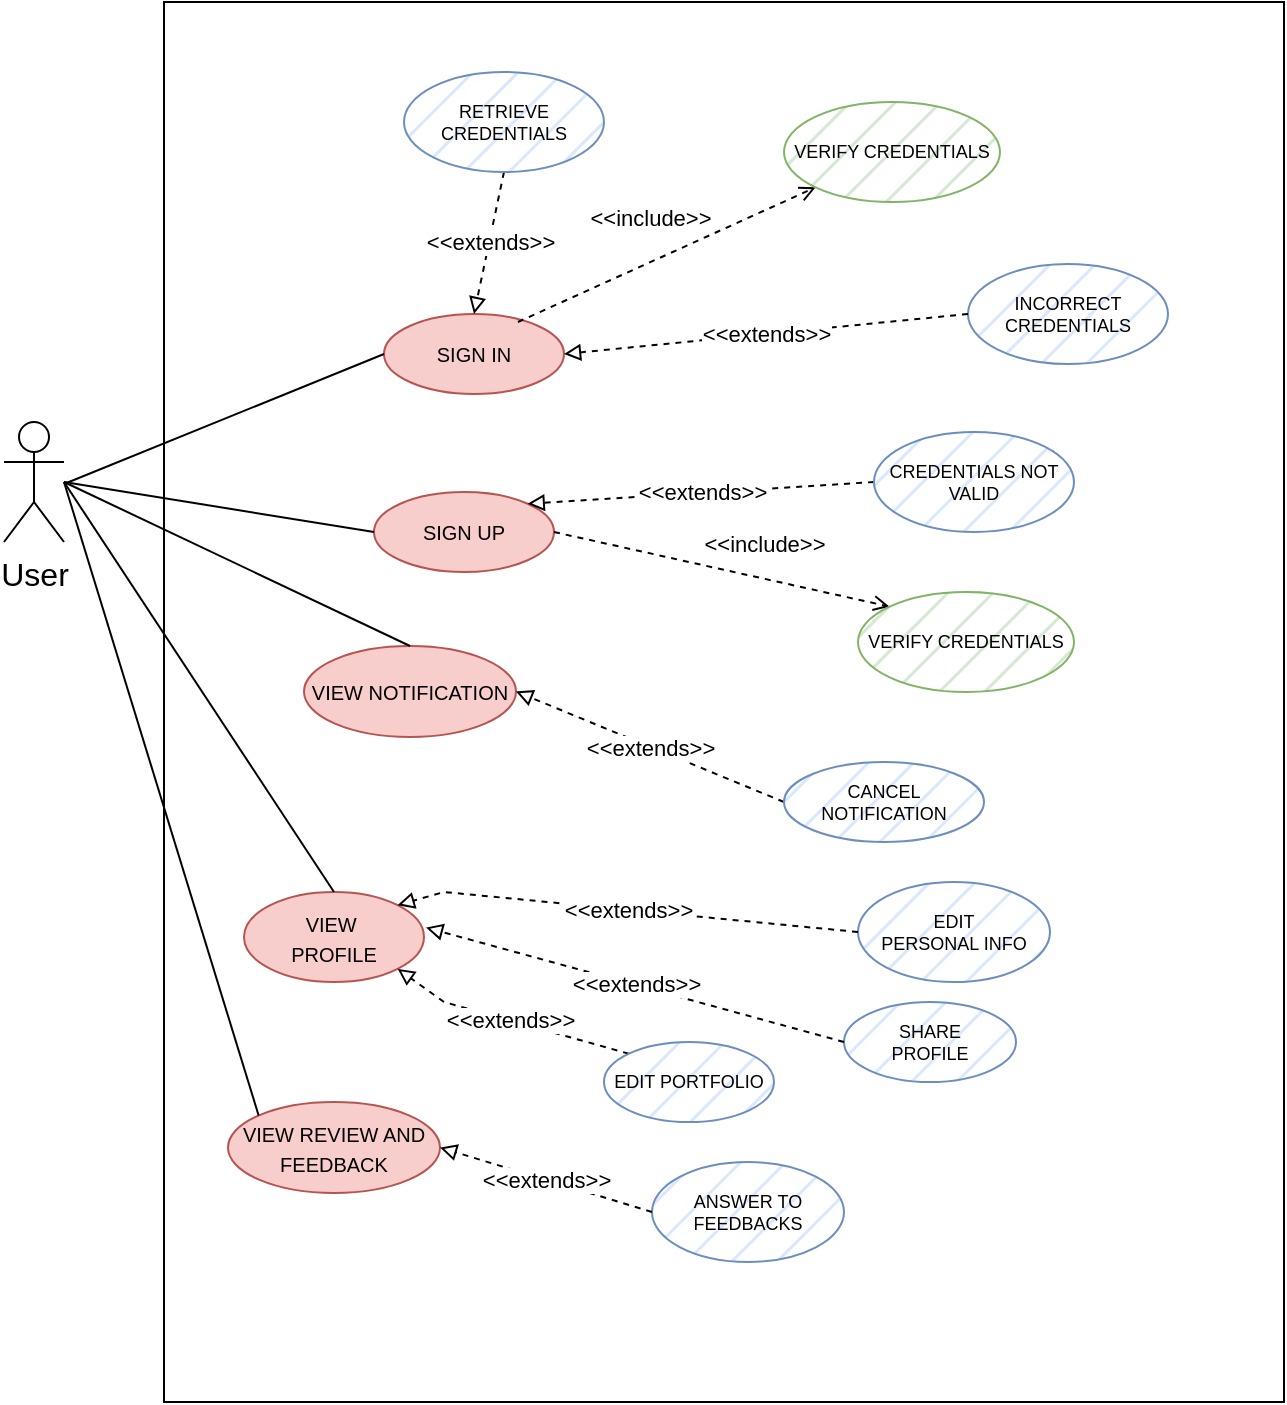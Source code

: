 <mxfile version="21.0.7" type="github">
  <diagram name="Pagina-1" id="8j_9WyPeeoJBeD8P9ccP">
    <mxGraphModel dx="3175" dy="900" grid="1" gridSize="10" guides="1" tooltips="1" connect="1" arrows="1" fold="1" page="1" pageScale="1" pageWidth="827" pageHeight="1169" math="0" shadow="0">
      <root>
        <mxCell id="0" />
        <mxCell id="1" parent="0" />
        <mxCell id="5QfRz2Dah1hT-SZcgMO9-1" value="User" style="shape=umlActor;verticalLabelPosition=bottom;verticalAlign=top;html=1;outlineConnect=0;fontSize=16;" vertex="1" parent="1">
          <mxGeometry x="-960" y="450" width="30" height="60" as="geometry" />
        </mxCell>
        <mxCell id="5QfRz2Dah1hT-SZcgMO9-2" value="" style="rounded=0;whiteSpace=wrap;html=1;" vertex="1" parent="1">
          <mxGeometry x="-880" y="240" width="560" height="700" as="geometry" />
        </mxCell>
        <mxCell id="5QfRz2Dah1hT-SZcgMO9-3" value="&lt;font style=&quot;font-size: 10px;&quot;&gt;SIGN UP&lt;/font&gt;" style="ellipse;whiteSpace=wrap;html=1;fillColor=#f8cecc;strokeColor=#b85450;" vertex="1" parent="1">
          <mxGeometry x="-775" y="485" width="90" height="40" as="geometry" />
        </mxCell>
        <mxCell id="5QfRz2Dah1hT-SZcgMO9-4" value="&lt;font style=&quot;font-size: 10px;&quot;&gt;SIGN IN&lt;/font&gt;" style="ellipse;whiteSpace=wrap;html=1;fillColor=#f8cecc;strokeColor=#b85450;" vertex="1" parent="1">
          <mxGeometry x="-770" y="396" width="90" height="40" as="geometry" />
        </mxCell>
        <mxCell id="5QfRz2Dah1hT-SZcgMO9-5" value="&lt;font style=&quot;font-size: 9px;&quot;&gt;INCORRECT&lt;br style=&quot;font-size: 9px;&quot;&gt;CREDENTIALS&lt;/font&gt;" style="ellipse;whiteSpace=wrap;html=1;fillColor=#dae8fc;strokeColor=#6c8ebf;fontSize=9;strokeWidth=1;fillStyle=hatch;" vertex="1" parent="1">
          <mxGeometry x="-478" y="371" width="100" height="50" as="geometry" />
        </mxCell>
        <mxCell id="5QfRz2Dah1hT-SZcgMO9-6" value="&amp;lt;&amp;lt;extends&amp;gt;&amp;gt;" style="endArrow=block;endFill=0;html=1;rounded=0;dashed=1;exitX=0;exitY=0.5;exitDx=0;exitDy=0;entryX=1;entryY=0.5;entryDx=0;entryDy=0;" edge="1" parent="1" source="5QfRz2Dah1hT-SZcgMO9-5" target="5QfRz2Dah1hT-SZcgMO9-4">
          <mxGeometry x="-0.005" width="160" relative="1" as="geometry">
            <mxPoint x="-610" y="451" as="sourcePoint" />
            <mxPoint x="-450" y="451" as="targetPoint" />
            <Array as="points" />
            <mxPoint as="offset" />
          </mxGeometry>
        </mxCell>
        <mxCell id="5QfRz2Dah1hT-SZcgMO9-7" value="&amp;lt;&amp;lt;extends&amp;gt;&amp;gt;" style="endArrow=block;endFill=0;html=1;rounded=0;dashed=1;exitX=0.5;exitY=1;exitDx=0;exitDy=0;entryX=0.5;entryY=0;entryDx=0;entryDy=0;" edge="1" parent="1" source="5QfRz2Dah1hT-SZcgMO9-10" target="5QfRz2Dah1hT-SZcgMO9-4">
          <mxGeometry x="-0.009" width="160" relative="1" as="geometry">
            <mxPoint x="-720" y="321" as="sourcePoint" />
            <mxPoint x="-810" y="376" as="targetPoint" />
            <Array as="points" />
            <mxPoint as="offset" />
          </mxGeometry>
        </mxCell>
        <mxCell id="5QfRz2Dah1hT-SZcgMO9-8" value="&amp;lt;&amp;lt;include&amp;gt;&amp;gt;" style="html=1;verticalAlign=bottom;labelBackgroundColor=none;endArrow=open;endFill=0;dashed=1;rounded=0;exitX=0.744;exitY=0.1;exitDx=0;exitDy=0;exitPerimeter=0;entryX=0;entryY=1;entryDx=0;entryDy=0;" edge="1" parent="1" source="5QfRz2Dah1hT-SZcgMO9-4" target="5QfRz2Dah1hT-SZcgMO9-9">
          <mxGeometry x="-0.033" y="11" width="160" relative="1" as="geometry">
            <mxPoint x="-642" y="321" as="sourcePoint" />
            <mxPoint x="-571" y="320" as="targetPoint" />
            <mxPoint x="-1" as="offset" />
          </mxGeometry>
        </mxCell>
        <mxCell id="5QfRz2Dah1hT-SZcgMO9-9" value="&lt;font style=&quot;font-size: 9px;&quot;&gt;VERIFY CREDENTIALS&lt;/font&gt;" style="ellipse;whiteSpace=wrap;html=1;fillColor=#d5e8d4;strokeColor=#82b366;fontSize=9;strokeWidth=1;fillStyle=hatch;" vertex="1" parent="1">
          <mxGeometry x="-570" y="290" width="108" height="50" as="geometry" />
        </mxCell>
        <mxCell id="5QfRz2Dah1hT-SZcgMO9-10" value="&lt;font style=&quot;font-size: 9px;&quot;&gt;RETRIEVE&lt;br style=&quot;font-size: 9px;&quot;&gt;CREDENTIALS&lt;/font&gt;" style="ellipse;whiteSpace=wrap;html=1;fillColor=#dae8fc;strokeColor=#6c8ebf;fontSize=9;strokeWidth=1;fillStyle=hatch;" vertex="1" parent="1">
          <mxGeometry x="-760" y="275" width="100" height="50" as="geometry" />
        </mxCell>
        <mxCell id="5QfRz2Dah1hT-SZcgMO9-11" style="edgeStyle=none;rounded=0;orthogonalLoop=1;jettySize=auto;html=1;entryX=0;entryY=0.5;entryDx=0;entryDy=0;strokeColor=default;strokeWidth=1;startArrow=none;startFill=0;endArrow=none;endFill=0;" edge="1" parent="1" target="5QfRz2Dah1hT-SZcgMO9-4">
          <mxGeometry relative="1" as="geometry">
            <mxPoint x="-930" y="481" as="sourcePoint" />
            <mxPoint x="-800" y="421" as="targetPoint" />
          </mxGeometry>
        </mxCell>
        <mxCell id="5QfRz2Dah1hT-SZcgMO9-12" style="edgeStyle=none;rounded=0;orthogonalLoop=1;jettySize=auto;html=1;entryX=0;entryY=0.5;entryDx=0;entryDy=0;strokeColor=default;strokeWidth=1;startArrow=none;startFill=0;endArrow=none;endFill=0;" edge="1" parent="1" target="5QfRz2Dah1hT-SZcgMO9-3">
          <mxGeometry relative="1" as="geometry">
            <mxPoint x="-930" y="480" as="sourcePoint" />
            <mxPoint x="-760" y="426" as="targetPoint" />
          </mxGeometry>
        </mxCell>
        <mxCell id="5QfRz2Dah1hT-SZcgMO9-13" value="&amp;lt;&amp;lt;extends&amp;gt;&amp;gt;" style="endArrow=block;endFill=0;html=1;rounded=0;dashed=1;entryX=1;entryY=0;entryDx=0;entryDy=0;exitX=0;exitY=0.5;exitDx=0;exitDy=0;" edge="1" parent="1" source="5QfRz2Dah1hT-SZcgMO9-14" target="5QfRz2Dah1hT-SZcgMO9-3">
          <mxGeometry x="-0.005" width="160" relative="1" as="geometry">
            <mxPoint x="-525" y="480.0" as="sourcePoint" />
            <mxPoint x="-675" y="500" as="targetPoint" />
            <Array as="points" />
            <mxPoint as="offset" />
          </mxGeometry>
        </mxCell>
        <mxCell id="5QfRz2Dah1hT-SZcgMO9-14" value="CREDENTIALS NOT VALID" style="ellipse;whiteSpace=wrap;html=1;fillColor=#dae8fc;strokeColor=#6c8ebf;fontSize=9;strokeWidth=1;fillStyle=hatch;" vertex="1" parent="1">
          <mxGeometry x="-525" y="455" width="100" height="50" as="geometry" />
        </mxCell>
        <mxCell id="5QfRz2Dah1hT-SZcgMO9-15" value="&amp;lt;&amp;lt;include&amp;gt;&amp;gt;" style="html=1;verticalAlign=bottom;labelBackgroundColor=none;endArrow=open;endFill=0;dashed=1;rounded=0;exitX=1;exitY=0.5;exitDx=0;exitDy=0;entryX=0;entryY=0;entryDx=0;entryDy=0;" edge="1" parent="1" source="5QfRz2Dah1hT-SZcgMO9-3" target="5QfRz2Dah1hT-SZcgMO9-16">
          <mxGeometry x="0.231" y="8" width="160" relative="1" as="geometry">
            <mxPoint x="-695" y="622" as="sourcePoint" />
            <mxPoint x="-546" y="545" as="targetPoint" />
            <mxPoint as="offset" />
          </mxGeometry>
        </mxCell>
        <mxCell id="5QfRz2Dah1hT-SZcgMO9-16" value="&lt;font style=&quot;font-size: 9px;&quot;&gt;VERIFY CREDENTIALS&lt;/font&gt;" style="ellipse;whiteSpace=wrap;html=1;fillColor=#d5e8d4;strokeColor=#82b366;fontSize=9;strokeWidth=1;fillStyle=hatch;" vertex="1" parent="1">
          <mxGeometry x="-533" y="535" width="108" height="50" as="geometry" />
        </mxCell>
        <mxCell id="5QfRz2Dah1hT-SZcgMO9-17" value="&lt;font size=&quot;1&quot;&gt;VIEW NOTIFICATION&lt;/font&gt;" style="ellipse;whiteSpace=wrap;html=1;fillColor=#f8cecc;strokeColor=#b85450;" vertex="1" parent="1">
          <mxGeometry x="-810" y="562" width="106" height="45.5" as="geometry" />
        </mxCell>
        <mxCell id="5QfRz2Dah1hT-SZcgMO9-18" value="&amp;lt;&amp;lt;extends&amp;gt;&amp;gt;" style="endArrow=block;endFill=0;html=1;rounded=0;dashed=1;entryX=1;entryY=0.5;entryDx=0;entryDy=0;exitX=0;exitY=0.5;exitDx=0;exitDy=0;" edge="1" parent="1" source="5QfRz2Dah1hT-SZcgMO9-19" target="5QfRz2Dah1hT-SZcgMO9-17">
          <mxGeometry x="-0.009" width="160" relative="1" as="geometry">
            <mxPoint x="-547" y="650" as="sourcePoint" />
            <mxPoint x="-653" y="620" as="targetPoint" />
            <Array as="points" />
            <mxPoint as="offset" />
          </mxGeometry>
        </mxCell>
        <mxCell id="5QfRz2Dah1hT-SZcgMO9-19" value="CANCEL&lt;br&gt;NOTIFICATION" style="ellipse;whiteSpace=wrap;html=1;fillColor=#dae8fc;strokeColor=#6c8ebf;fontSize=9;strokeWidth=1;fillStyle=hatch;" vertex="1" parent="1">
          <mxGeometry x="-570" y="620" width="100" height="40" as="geometry" />
        </mxCell>
        <mxCell id="5QfRz2Dah1hT-SZcgMO9-20" style="edgeStyle=none;rounded=0;orthogonalLoop=1;jettySize=auto;html=1;entryX=0.5;entryY=0;entryDx=0;entryDy=0;strokeColor=default;strokeWidth=1;startArrow=none;startFill=0;endArrow=none;endFill=0;" edge="1" parent="1" target="5QfRz2Dah1hT-SZcgMO9-17">
          <mxGeometry relative="1" as="geometry">
            <mxPoint x="-930" y="480" as="sourcePoint" />
            <mxPoint x="-715" y="569" as="targetPoint" />
          </mxGeometry>
        </mxCell>
        <mxCell id="5QfRz2Dah1hT-SZcgMO9-21" value="&lt;font style=&quot;font-size: 10px;&quot;&gt;VIEW&amp;nbsp;&lt;br&gt;PROFILE&lt;/font&gt;" style="ellipse;whiteSpace=wrap;html=1;fillColor=#f8cecc;strokeColor=#b85450;" vertex="1" parent="1">
          <mxGeometry x="-840" y="685" width="90" height="45" as="geometry" />
        </mxCell>
        <mxCell id="5QfRz2Dah1hT-SZcgMO9-22" value="&lt;font style=&quot;font-size: 9px;&quot;&gt;EDIT&lt;br style=&quot;font-size: 9px;&quot;&gt;PERSONAL INFO&lt;br style=&quot;font-size: 9px;&quot;&gt;&lt;/font&gt;" style="ellipse;whiteSpace=wrap;html=1;fillColor=#dae8fc;strokeColor=#6c8ebf;fontSize=9;strokeWidth=1;fillStyle=hatch;" vertex="1" parent="1">
          <mxGeometry x="-533" y="680" width="96" height="50" as="geometry" />
        </mxCell>
        <mxCell id="5QfRz2Dah1hT-SZcgMO9-23" value="&amp;lt;&amp;lt;extends&amp;gt;&amp;gt;" style="endArrow=block;endFill=0;html=1;rounded=0;dashed=1;exitX=0;exitY=0.5;exitDx=0;exitDy=0;entryX=1;entryY=0;entryDx=0;entryDy=0;" edge="1" parent="1" source="5QfRz2Dah1hT-SZcgMO9-22" target="5QfRz2Dah1hT-SZcgMO9-21">
          <mxGeometry x="-0.001" width="160" relative="1" as="geometry">
            <mxPoint x="-650.0" y="490" as="sourcePoint" />
            <mxPoint x="-740" y="550" as="targetPoint" />
            <Array as="points">
              <mxPoint x="-740" y="685" />
            </Array>
            <mxPoint as="offset" />
          </mxGeometry>
        </mxCell>
        <mxCell id="5QfRz2Dah1hT-SZcgMO9-24" value="&lt;font style=&quot;font-size: 9px;&quot;&gt;SHARE&lt;br&gt;PROFILE&lt;br style=&quot;font-size: 9px;&quot;&gt;&lt;/font&gt;" style="ellipse;whiteSpace=wrap;html=1;fillColor=#dae8fc;strokeColor=#6c8ebf;fontSize=9;strokeWidth=1;fillStyle=hatch;" vertex="1" parent="1">
          <mxGeometry x="-540" y="740" width="86" height="40" as="geometry" />
        </mxCell>
        <mxCell id="5QfRz2Dah1hT-SZcgMO9-25" value="&amp;lt;&amp;lt;extends&amp;gt;&amp;gt;" style="endArrow=block;endFill=0;html=1;rounded=0;dashed=1;exitX=0;exitY=0.5;exitDx=0;exitDy=0;entryX=1.011;entryY=0.395;entryDx=0;entryDy=0;entryPerimeter=0;" edge="1" parent="1" source="5QfRz2Dah1hT-SZcgMO9-24" target="5QfRz2Dah1hT-SZcgMO9-21">
          <mxGeometry x="-0.001" width="160" relative="1" as="geometry">
            <mxPoint x="-511" y="710" as="sourcePoint" />
            <mxPoint x="-750" y="715" as="targetPoint" />
            <Array as="points" />
            <mxPoint as="offset" />
          </mxGeometry>
        </mxCell>
        <mxCell id="5QfRz2Dah1hT-SZcgMO9-26" value="&amp;lt;&amp;lt;extends&amp;gt;&amp;gt;" style="endArrow=block;endFill=0;html=1;rounded=0;dashed=1;entryX=1;entryY=1;entryDx=0;entryDy=0;exitX=0;exitY=0;exitDx=0;exitDy=0;" edge="1" parent="1" source="5QfRz2Dah1hT-SZcgMO9-27" target="5QfRz2Dah1hT-SZcgMO9-21">
          <mxGeometry x="-0.001" width="160" relative="1" as="geometry">
            <mxPoint x="-680" y="760" as="sourcePoint" />
            <mxPoint x="-775" y="757" as="targetPoint" />
            <Array as="points">
              <mxPoint x="-740" y="740" />
            </Array>
            <mxPoint as="offset" />
          </mxGeometry>
        </mxCell>
        <mxCell id="5QfRz2Dah1hT-SZcgMO9-27" value="&lt;font style=&quot;font-size: 9px;&quot;&gt;EDIT PORTFOLIO&lt;br style=&quot;font-size: 9px;&quot;&gt;&lt;/font&gt;" style="ellipse;whiteSpace=wrap;html=1;fillColor=#dae8fc;strokeColor=#6c8ebf;fontSize=9;strokeWidth=1;fillStyle=hatch;" vertex="1" parent="1">
          <mxGeometry x="-660" y="760" width="85" height="40" as="geometry" />
        </mxCell>
        <mxCell id="5QfRz2Dah1hT-SZcgMO9-28" style="edgeStyle=none;rounded=0;orthogonalLoop=1;jettySize=auto;html=1;entryX=0.5;entryY=0;entryDx=0;entryDy=0;strokeColor=default;strokeWidth=1;startArrow=none;startFill=0;endArrow=none;endFill=0;" edge="1" parent="1" target="5QfRz2Dah1hT-SZcgMO9-21">
          <mxGeometry relative="1" as="geometry">
            <mxPoint x="-930" y="480" as="sourcePoint" />
            <mxPoint x="-858.5" y="666" as="targetPoint" />
          </mxGeometry>
        </mxCell>
        <mxCell id="5QfRz2Dah1hT-SZcgMO9-29" value="&lt;font size=&quot;1&quot;&gt;VIEW REVIEW AND FEEDBACK&lt;/font&gt;" style="ellipse;whiteSpace=wrap;html=1;fillColor=#f8cecc;strokeColor=#b85450;" vertex="1" parent="1">
          <mxGeometry x="-848" y="790" width="106" height="45.5" as="geometry" />
        </mxCell>
        <mxCell id="5QfRz2Dah1hT-SZcgMO9-30" style="edgeStyle=none;rounded=0;orthogonalLoop=1;jettySize=auto;html=1;entryX=0;entryY=0;entryDx=0;entryDy=0;strokeColor=default;strokeWidth=1;startArrow=none;startFill=0;endArrow=none;endFill=0;" edge="1" parent="1" target="5QfRz2Dah1hT-SZcgMO9-29">
          <mxGeometry relative="1" as="geometry">
            <mxPoint x="-930" y="480" as="sourcePoint" />
            <mxPoint x="-810" y="780" as="targetPoint" />
          </mxGeometry>
        </mxCell>
        <mxCell id="5QfRz2Dah1hT-SZcgMO9-31" value="&lt;font style=&quot;font-size: 9px;&quot;&gt;ANSWER TO&lt;br&gt;FEEDBACKS&lt;br style=&quot;font-size: 9px;&quot;&gt;&lt;/font&gt;" style="ellipse;whiteSpace=wrap;html=1;fillColor=#dae8fc;strokeColor=#6c8ebf;fontSize=9;strokeWidth=1;fillStyle=hatch;" vertex="1" parent="1">
          <mxGeometry x="-636" y="820" width="96" height="50" as="geometry" />
        </mxCell>
        <mxCell id="5QfRz2Dah1hT-SZcgMO9-32" value="&amp;lt;&amp;lt;extends&amp;gt;&amp;gt;" style="endArrow=block;endFill=0;html=1;rounded=0;dashed=1;exitX=0;exitY=0.5;exitDx=0;exitDy=0;entryX=1;entryY=0.5;entryDx=0;entryDy=0;" edge="1" parent="1" source="5QfRz2Dah1hT-SZcgMO9-31" target="5QfRz2Dah1hT-SZcgMO9-29">
          <mxGeometry x="-0.001" width="160" relative="1" as="geometry">
            <mxPoint x="-525" y="877" as="sourcePoint" />
            <mxPoint x="-734" y="820" as="targetPoint" />
            <Array as="points" />
            <mxPoint as="offset" />
          </mxGeometry>
        </mxCell>
      </root>
    </mxGraphModel>
  </diagram>
</mxfile>
